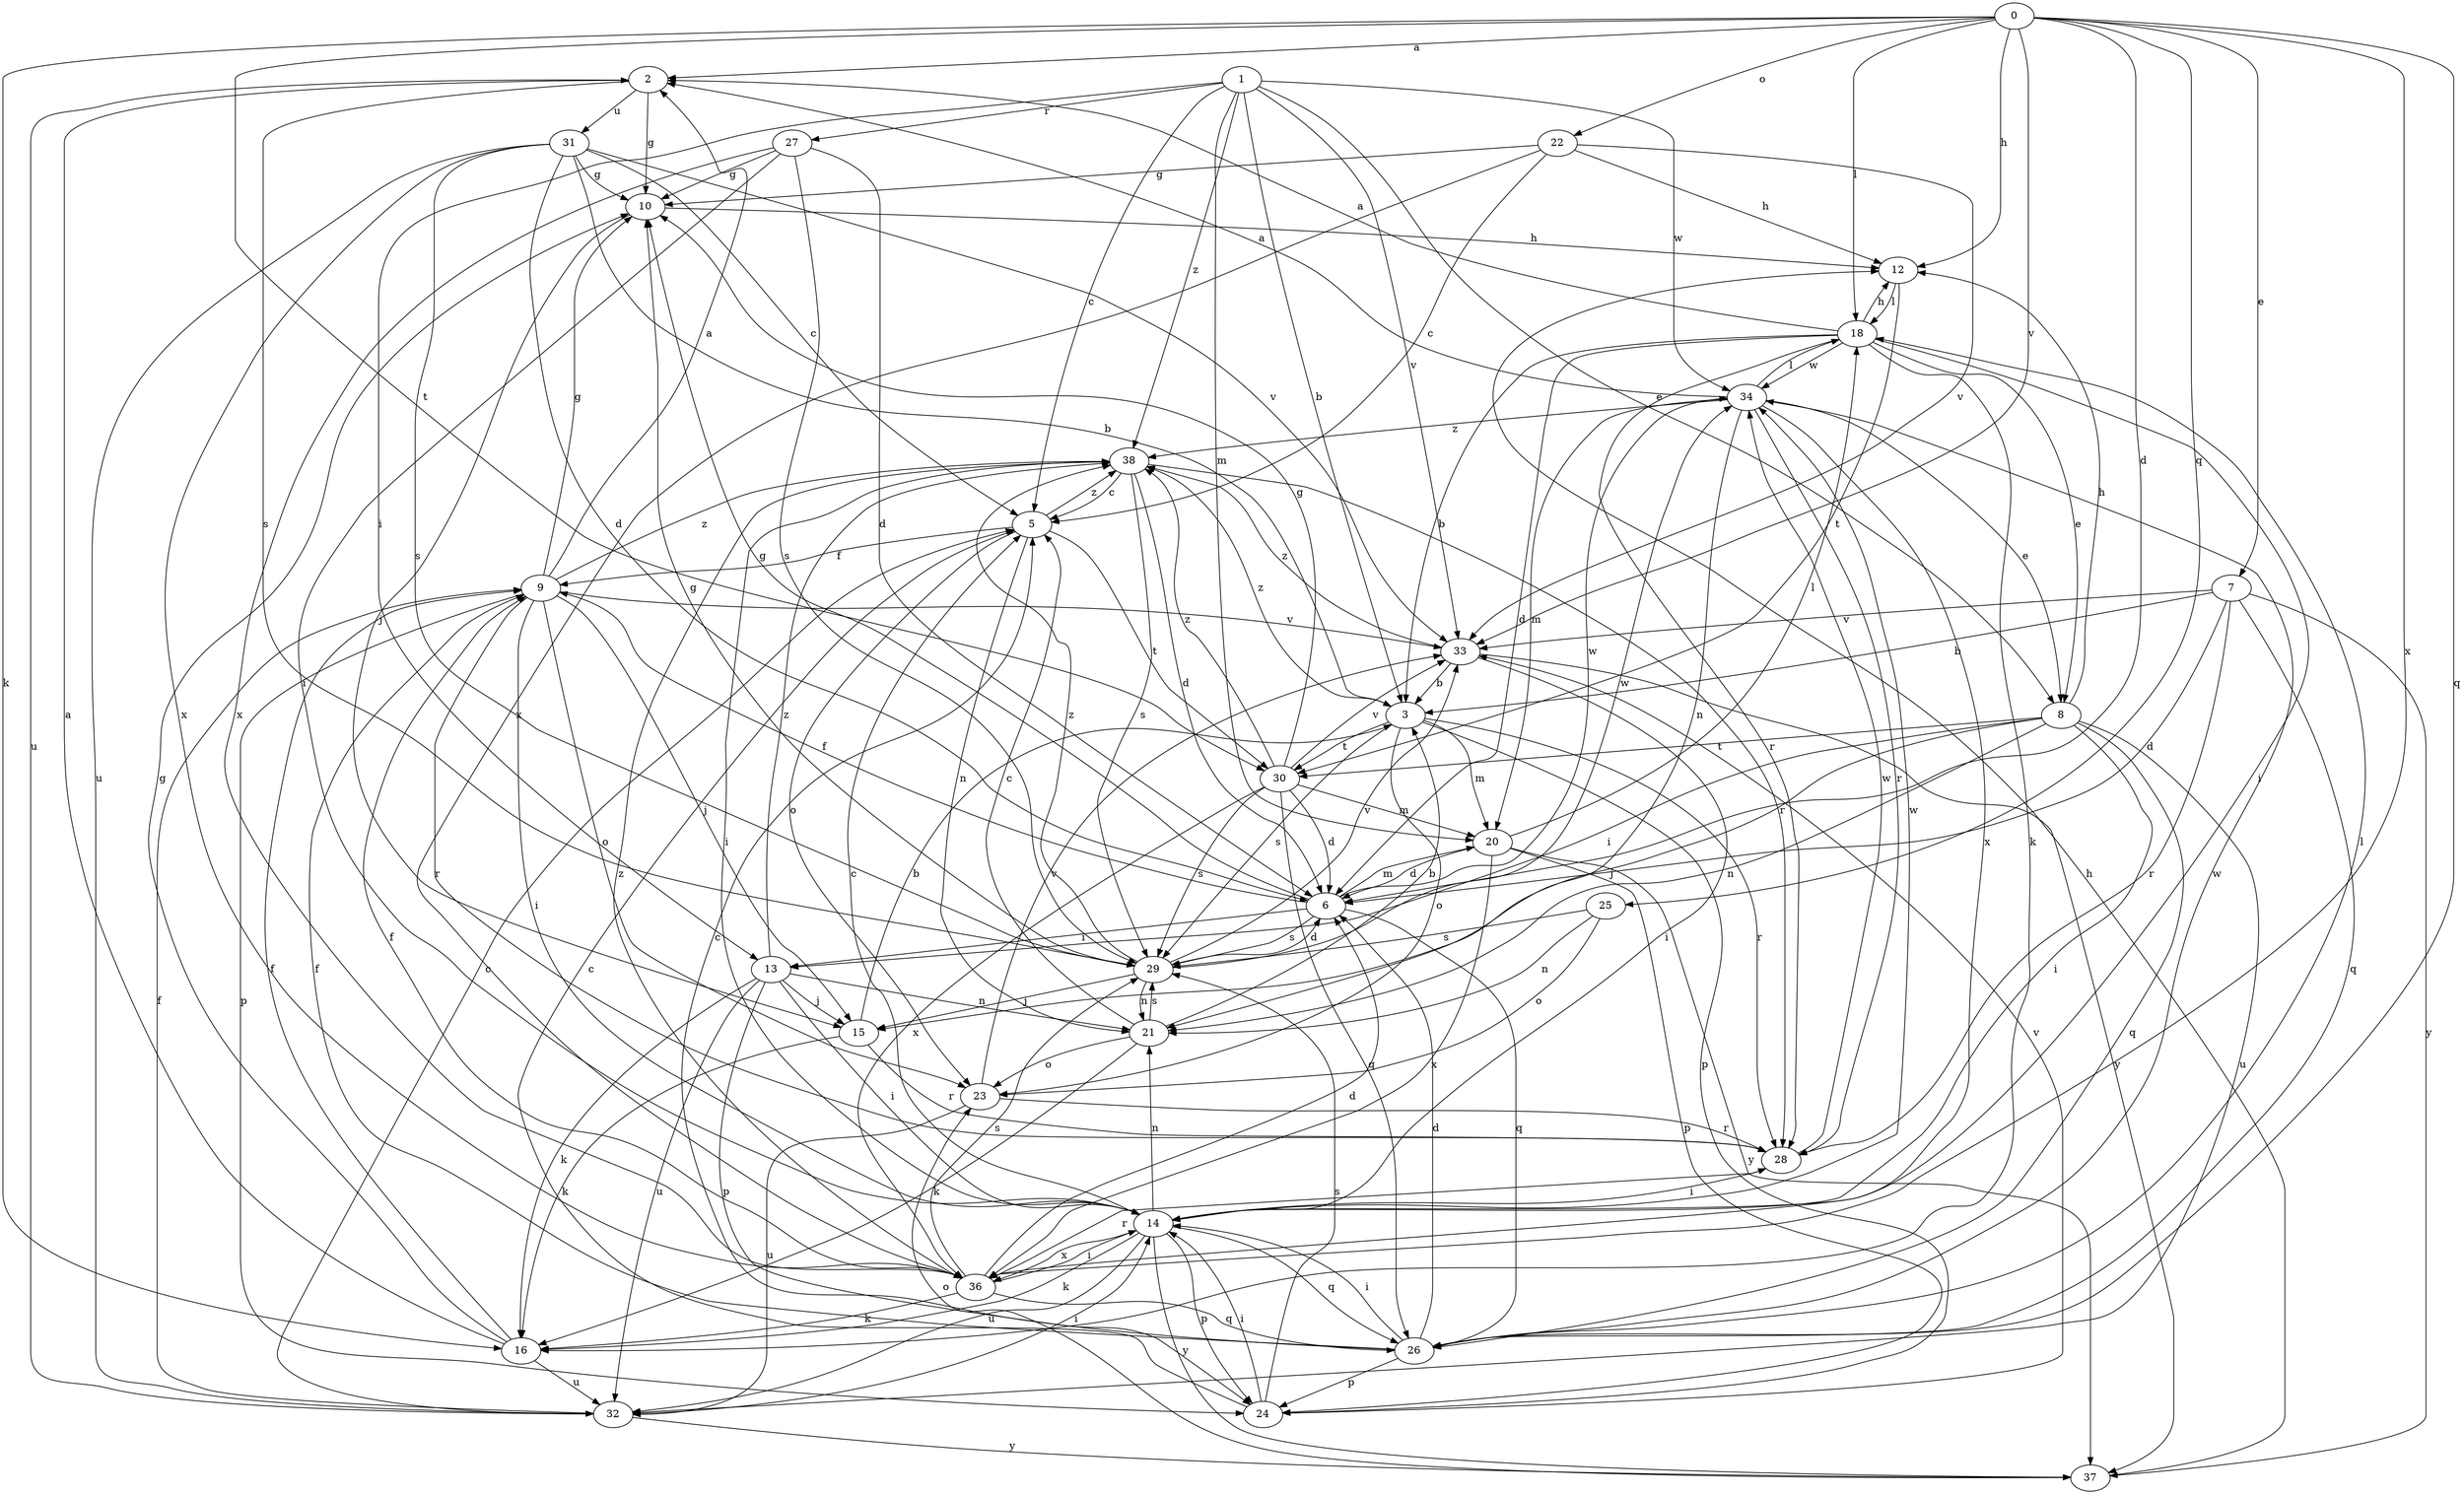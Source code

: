 strict digraph  {
0;
1;
2;
3;
5;
6;
7;
8;
9;
10;
12;
13;
14;
15;
16;
18;
20;
21;
22;
23;
24;
25;
26;
27;
28;
29;
30;
31;
32;
33;
34;
36;
37;
38;
0 -> 2  [label=a];
0 -> 6  [label=d];
0 -> 7  [label=e];
0 -> 12  [label=h];
0 -> 16  [label=k];
0 -> 18  [label=l];
0 -> 22  [label=o];
0 -> 25  [label=q];
0 -> 26  [label=q];
0 -> 30  [label=t];
0 -> 33  [label=v];
0 -> 36  [label=x];
1 -> 3  [label=b];
1 -> 5  [label=c];
1 -> 8  [label=e];
1 -> 13  [label=i];
1 -> 20  [label=m];
1 -> 27  [label=r];
1 -> 33  [label=v];
1 -> 34  [label=w];
1 -> 38  [label=z];
2 -> 10  [label=g];
2 -> 29  [label=s];
2 -> 31  [label=u];
2 -> 32  [label=u];
3 -> 20  [label=m];
3 -> 23  [label=o];
3 -> 24  [label=p];
3 -> 28  [label=r];
3 -> 29  [label=s];
3 -> 30  [label=t];
3 -> 38  [label=z];
5 -> 9  [label=f];
5 -> 21  [label=n];
5 -> 23  [label=o];
5 -> 30  [label=t];
5 -> 38  [label=z];
6 -> 9  [label=f];
6 -> 10  [label=g];
6 -> 13  [label=i];
6 -> 20  [label=m];
6 -> 26  [label=q];
6 -> 29  [label=s];
6 -> 34  [label=w];
7 -> 3  [label=b];
7 -> 6  [label=d];
7 -> 26  [label=q];
7 -> 28  [label=r];
7 -> 33  [label=v];
7 -> 37  [label=y];
8 -> 12  [label=h];
8 -> 13  [label=i];
8 -> 14  [label=i];
8 -> 15  [label=j];
8 -> 21  [label=n];
8 -> 26  [label=q];
8 -> 30  [label=t];
8 -> 32  [label=u];
9 -> 2  [label=a];
9 -> 10  [label=g];
9 -> 14  [label=i];
9 -> 15  [label=j];
9 -> 23  [label=o];
9 -> 24  [label=p];
9 -> 28  [label=r];
9 -> 33  [label=v];
9 -> 38  [label=z];
10 -> 12  [label=h];
10 -> 15  [label=j];
12 -> 18  [label=l];
12 -> 30  [label=t];
13 -> 14  [label=i];
13 -> 15  [label=j];
13 -> 16  [label=k];
13 -> 21  [label=n];
13 -> 24  [label=p];
13 -> 32  [label=u];
13 -> 38  [label=z];
14 -> 5  [label=c];
14 -> 16  [label=k];
14 -> 21  [label=n];
14 -> 24  [label=p];
14 -> 26  [label=q];
14 -> 32  [label=u];
14 -> 34  [label=w];
14 -> 36  [label=x];
14 -> 37  [label=y];
15 -> 3  [label=b];
15 -> 16  [label=k];
15 -> 28  [label=r];
16 -> 2  [label=a];
16 -> 9  [label=f];
16 -> 10  [label=g];
16 -> 32  [label=u];
18 -> 2  [label=a];
18 -> 3  [label=b];
18 -> 6  [label=d];
18 -> 8  [label=e];
18 -> 12  [label=h];
18 -> 14  [label=i];
18 -> 16  [label=k];
18 -> 28  [label=r];
18 -> 34  [label=w];
20 -> 6  [label=d];
20 -> 18  [label=l];
20 -> 24  [label=p];
20 -> 36  [label=x];
20 -> 37  [label=y];
21 -> 3  [label=b];
21 -> 5  [label=c];
21 -> 16  [label=k];
21 -> 23  [label=o];
21 -> 29  [label=s];
22 -> 5  [label=c];
22 -> 10  [label=g];
22 -> 12  [label=h];
22 -> 33  [label=v];
22 -> 36  [label=x];
23 -> 28  [label=r];
23 -> 32  [label=u];
23 -> 33  [label=v];
24 -> 5  [label=c];
24 -> 14  [label=i];
24 -> 29  [label=s];
24 -> 33  [label=v];
25 -> 21  [label=n];
25 -> 23  [label=o];
25 -> 29  [label=s];
26 -> 5  [label=c];
26 -> 6  [label=d];
26 -> 9  [label=f];
26 -> 14  [label=i];
26 -> 18  [label=l];
26 -> 24  [label=p];
26 -> 34  [label=w];
27 -> 6  [label=d];
27 -> 10  [label=g];
27 -> 14  [label=i];
27 -> 29  [label=s];
27 -> 36  [label=x];
28 -> 14  [label=i];
28 -> 34  [label=w];
29 -> 6  [label=d];
29 -> 10  [label=g];
29 -> 15  [label=j];
29 -> 21  [label=n];
29 -> 33  [label=v];
29 -> 34  [label=w];
29 -> 38  [label=z];
30 -> 6  [label=d];
30 -> 10  [label=g];
30 -> 20  [label=m];
30 -> 26  [label=q];
30 -> 29  [label=s];
30 -> 33  [label=v];
30 -> 36  [label=x];
30 -> 38  [label=z];
31 -> 3  [label=b];
31 -> 5  [label=c];
31 -> 6  [label=d];
31 -> 10  [label=g];
31 -> 29  [label=s];
31 -> 32  [label=u];
31 -> 33  [label=v];
31 -> 36  [label=x];
32 -> 5  [label=c];
32 -> 9  [label=f];
32 -> 14  [label=i];
32 -> 37  [label=y];
33 -> 3  [label=b];
33 -> 14  [label=i];
33 -> 37  [label=y];
33 -> 38  [label=z];
34 -> 2  [label=a];
34 -> 8  [label=e];
34 -> 18  [label=l];
34 -> 20  [label=m];
34 -> 21  [label=n];
34 -> 28  [label=r];
34 -> 36  [label=x];
34 -> 38  [label=z];
36 -> 6  [label=d];
36 -> 9  [label=f];
36 -> 14  [label=i];
36 -> 16  [label=k];
36 -> 26  [label=q];
36 -> 28  [label=r];
36 -> 29  [label=s];
36 -> 38  [label=z];
37 -> 12  [label=h];
37 -> 23  [label=o];
38 -> 5  [label=c];
38 -> 6  [label=d];
38 -> 14  [label=i];
38 -> 28  [label=r];
38 -> 29  [label=s];
}
